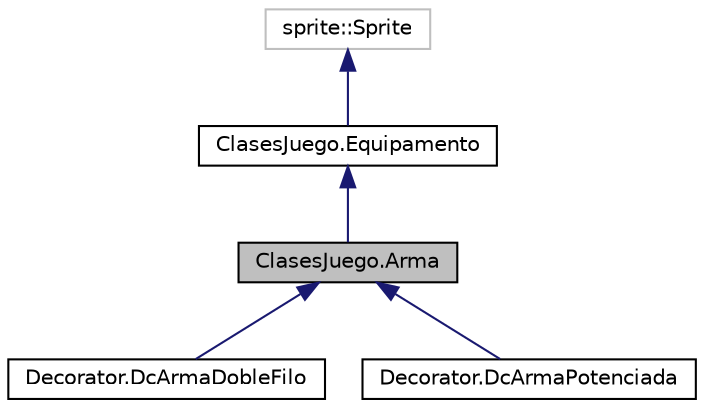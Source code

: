 digraph "ClasesJuego.Arma"
{
 // LATEX_PDF_SIZE
  edge [fontname="Helvetica",fontsize="10",labelfontname="Helvetica",labelfontsize="10"];
  node [fontname="Helvetica",fontsize="10",shape=record];
  Node1 [label="ClasesJuego.Arma",height=0.2,width=0.4,color="black", fillcolor="grey75", style="filled", fontcolor="black",tooltip=" "];
  Node2 -> Node1 [dir="back",color="midnightblue",fontsize="10",style="solid"];
  Node2 [label="ClasesJuego.Equipamento",height=0.2,width=0.4,color="black", fillcolor="white", style="filled",URL="$class_clases_juego_1_1_equipamento.html",tooltip=" "];
  Node3 -> Node2 [dir="back",color="midnightblue",fontsize="10",style="solid"];
  Node3 [label="sprite::Sprite",height=0.2,width=0.4,color="grey75", fillcolor="white", style="filled",tooltip=" "];
  Node1 -> Node4 [dir="back",color="midnightblue",fontsize="10",style="solid"];
  Node4 [label="Decorator.DcArmaDobleFilo",height=0.2,width=0.4,color="black", fillcolor="white", style="filled",URL="$class_decorator_1_1_dc_arma_doble_filo.html",tooltip=" "];
  Node1 -> Node5 [dir="back",color="midnightblue",fontsize="10",style="solid"];
  Node5 [label="Decorator.DcArmaPotenciada",height=0.2,width=0.4,color="black", fillcolor="white", style="filled",URL="$class_decorator_1_1_dc_arma_potenciada.html",tooltip=" "];
}
